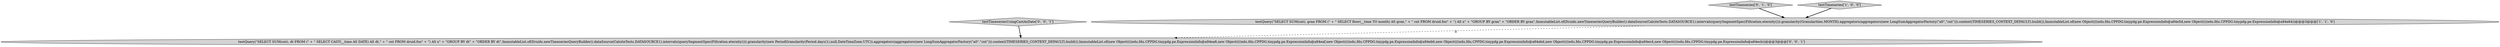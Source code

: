 digraph {
3 [style = filled, label = "testQuery(\"SELECT SUM(cnt), dt FROM (\" + \" SELECT CAST(__time AS DATE) AS dt,\" + \" cnt FROM druid.foo\" + \") AS x\" + \"GROUP BY dt\" + \"ORDER BY dt\",ImmutableList.of(Druids.newTimeseriesQueryBuilder().dataSource(CalciteTests.DATASOURCE1).intervals(querySegmentSpec(Filtration.eternity())).granularity(new PeriodGranularity(Period.days(1),null,DateTimeZone.UTC)).aggregators(aggregators(new LongSumAggregatorFactory(\"a0\",\"cnt\"))).context(TIMESERIES_CONTEXT_DEFAULT).build()),ImmutableList.of(new Object((((edu.fdu.CPPDG.tinypdg.pe.ExpressionInfo@a94ea8,new Object((((edu.fdu.CPPDG.tinypdg.pe.ExpressionInfo@a94eaf,new Object((((edu.fdu.CPPDG.tinypdg.pe.ExpressionInfo@a94eb6,new Object((((edu.fdu.CPPDG.tinypdg.pe.ExpressionInfo@a94ebd,new Object((((edu.fdu.CPPDG.tinypdg.pe.ExpressionInfo@a94ec4,new Object((((edu.fdu.CPPDG.tinypdg.pe.ExpressionInfo@a94ecb))@@@3@@@['0', '0', '1']", fillcolor = lightgray, shape = ellipse image = "AAA0AAABBB3BBB"];
2 [style = filled, label = "testTimeseries['0', '1', '0']", fillcolor = lightgray, shape = diamond image = "AAA0AAABBB2BBB"];
4 [style = filled, label = "testTimeseriesUsingCastAsDate['0', '0', '1']", fillcolor = lightgray, shape = diamond image = "AAA0AAABBB3BBB"];
0 [style = filled, label = "testTimeseries['1', '0', '0']", fillcolor = lightgray, shape = diamond image = "AAA0AAABBB1BBB"];
1 [style = filled, label = "testQuery(\"SELECT SUM(cnt), gran FROM (\" + \" SELECT floor(__time TO month) AS gran,\" + \" cnt FROM druid.foo\" + \") AS x\" + \"GROUP BY gran\" + \"ORDER BY gran\",ImmutableList.of(Druids.newTimeseriesQueryBuilder().dataSource(CalciteTests.DATASOURCE1).intervals(querySegmentSpec(Filtration.eternity())).granularity(Granularities.MONTH).aggregators(aggregators(new LongSumAggregatorFactory(\"a0\",\"cnt\"))).context(TIMESERIES_CONTEXT_DEFAULT).build()),ImmutableList.of(new Object((((edu.fdu.CPPDG.tinypdg.pe.ExpressionInfo@a94e5d,new Object((((edu.fdu.CPPDG.tinypdg.pe.ExpressionInfo@a94e64))@@@3@@@['1', '1', '0']", fillcolor = lightgray, shape = ellipse image = "AAA0AAABBB1BBB"];
1->3 [style = dashed, label="0"];
4->3 [style = bold, label=""];
2->1 [style = bold, label=""];
0->1 [style = bold, label=""];
}
